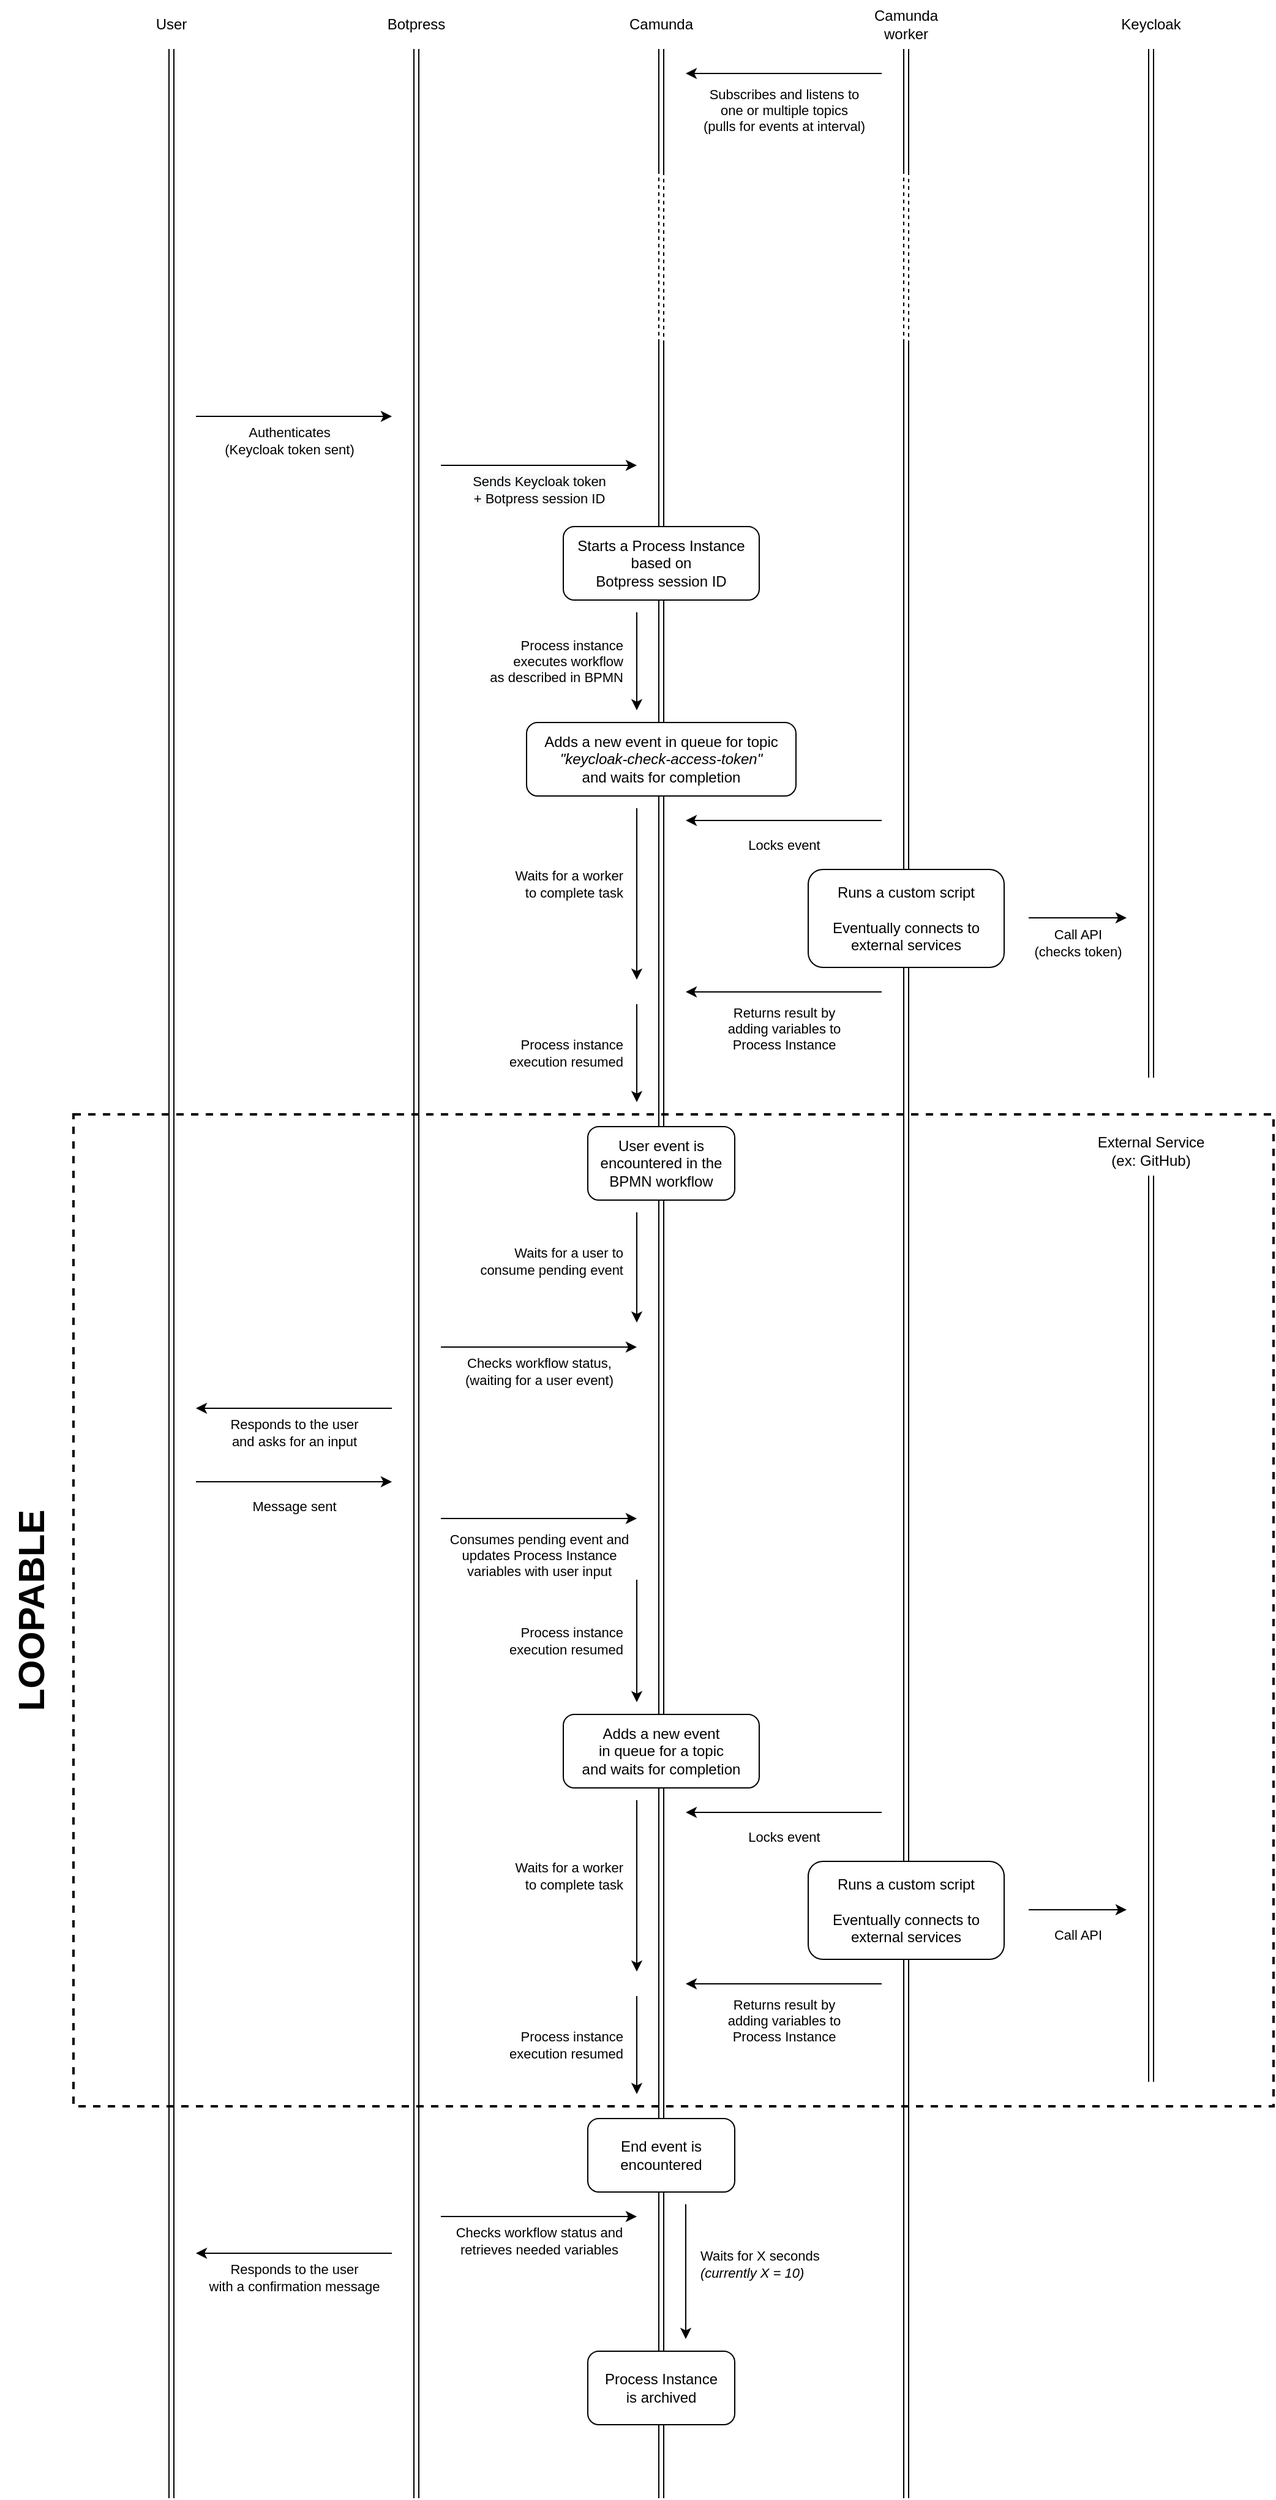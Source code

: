 <mxfile version="14.1.9" type="device"><diagram id="5a7Laqj2ROFHHXR5Dgo2" name="Page-1"><mxGraphModel dx="2858" dy="2258" grid="1" gridSize="10" guides="1" tooltips="1" connect="1" arrows="1" fold="1" page="1" pageScale="1" pageWidth="827" pageHeight="1169" math="0" shadow="0"><root><mxCell id="0"/><mxCell id="1" parent="0"/><mxCell id="Hip0FHSHikvpNuJvj3Iv-73" value="" style="rounded=0;whiteSpace=wrap;html=1;fillColor=none;dashed=1;strokeWidth=2;" vertex="1" parent="1"><mxGeometry x="-40" y="710" width="980" height="810" as="geometry"/></mxCell><mxCell id="Hip0FHSHikvpNuJvj3Iv-2" value="Botpress" style="text;html=1;strokeColor=none;fillColor=none;align=center;verticalAlign=middle;whiteSpace=wrap;rounded=0;" vertex="1" parent="1"><mxGeometry x="200" y="-200" width="80" height="40" as="geometry"/></mxCell><mxCell id="Hip0FHSHikvpNuJvj3Iv-4" value="Camunda" style="text;html=1;strokeColor=none;fillColor=none;align=center;verticalAlign=middle;whiteSpace=wrap;rounded=0;" vertex="1" parent="1"><mxGeometry x="400" y="-200" width="80" height="40" as="geometry"/></mxCell><mxCell id="Hip0FHSHikvpNuJvj3Iv-5" value="Camunda worker" style="text;html=1;strokeColor=none;fillColor=none;align=center;verticalAlign=middle;whiteSpace=wrap;rounded=0;" vertex="1" parent="1"><mxGeometry x="600" y="-200" width="80" height="40" as="geometry"/></mxCell><mxCell id="Hip0FHSHikvpNuJvj3Iv-8" value="Authenticates&lt;br&gt;(Keycloak token sent)" style="endArrow=classic;html=1;labelBackgroundColor=none;" edge="1" parent="1"><mxGeometry x="-0.059" y="-20" width="50" height="50" relative="1" as="geometry"><mxPoint x="60" y="140" as="sourcePoint"/><mxPoint x="220" y="140" as="targetPoint"/><mxPoint as="offset"/></mxGeometry></mxCell><mxCell id="Hip0FHSHikvpNuJvj3Iv-9" value="" style="endArrow=none;html=1;shape=link;entryX=0.5;entryY=1;entryDx=0;entryDy=0;" edge="1" parent="1" target="Hip0FHSHikvpNuJvj3Iv-2"><mxGeometry width="50" height="50" relative="1" as="geometry"><mxPoint x="240" y="1840" as="sourcePoint"/><mxPoint x="39.5" y="120" as="targetPoint"/></mxGeometry></mxCell><mxCell id="Hip0FHSHikvpNuJvj3Iv-10" value="Keycloak" style="text;html=1;strokeColor=none;fillColor=none;align=center;verticalAlign=middle;whiteSpace=wrap;rounded=0;" vertex="1" parent="1"><mxGeometry x="800" y="-200" width="80" height="40" as="geometry"/></mxCell><mxCell id="Hip0FHSHikvpNuJvj3Iv-13" value="" style="endArrow=none;html=1;shape=link;entryX=0.5;entryY=1;entryDx=0;entryDy=0;" edge="1" parent="1" target="Hip0FHSHikvpNuJvj3Iv-4"><mxGeometry width="50" height="50" relative="1" as="geometry"><mxPoint x="440" y="-60" as="sourcePoint"/><mxPoint x="439.5" y="120" as="targetPoint"/></mxGeometry></mxCell><mxCell id="Hip0FHSHikvpNuJvj3Iv-14" value="" style="endArrow=none;html=1;shape=link;entryX=0.5;entryY=1;entryDx=0;entryDy=0;" edge="1" parent="1" target="Hip0FHSHikvpNuJvj3Iv-5"><mxGeometry width="50" height="50" relative="1" as="geometry"><mxPoint x="640" y="-60" as="sourcePoint"/><mxPoint x="639.5" y="120" as="targetPoint"/></mxGeometry></mxCell><mxCell id="Hip0FHSHikvpNuJvj3Iv-15" value="" style="endArrow=none;html=1;shape=link;entryX=0.5;entryY=1;entryDx=0;entryDy=0;" edge="1" parent="1" target="Hip0FHSHikvpNuJvj3Iv-10"><mxGeometry width="50" height="50" relative="1" as="geometry"><mxPoint x="840" y="680" as="sourcePoint"/><mxPoint x="839.5" y="120" as="targetPoint"/></mxGeometry></mxCell><mxCell id="Hip0FHSHikvpNuJvj3Iv-16" value="External Service&lt;br&gt;(ex: GitHub)" style="text;html=1;strokeColor=none;fillColor=none;align=center;verticalAlign=middle;whiteSpace=wrap;rounded=0;" vertex="1" parent="1"><mxGeometry x="780" y="720" width="120" height="40" as="geometry"/></mxCell><mxCell id="Hip0FHSHikvpNuJvj3Iv-17" value="" style="endArrow=none;html=1;shape=link;entryX=0.5;entryY=1;entryDx=0;entryDy=0;" edge="1" parent="1" target="Hip0FHSHikvpNuJvj3Iv-16"><mxGeometry width="50" height="50" relative="1" as="geometry"><mxPoint x="840" y="1500" as="sourcePoint"/><mxPoint x="839.5" y="830" as="targetPoint"/></mxGeometry></mxCell><mxCell id="Hip0FHSHikvpNuJvj3Iv-18" value="" style="endArrow=none;html=1;shape=link;entryX=0.5;entryY=1;entryDx=0;entryDy=0;" edge="1" parent="1" target="Hip0FHSHikvpNuJvj3Iv-19"><mxGeometry width="50" height="50" relative="1" as="geometry"><mxPoint x="40" y="1840" as="sourcePoint"/><mxPoint x="-160" y="120" as="targetPoint"/></mxGeometry></mxCell><mxCell id="Hip0FHSHikvpNuJvj3Iv-19" value="User" style="text;html=1;strokeColor=none;fillColor=none;align=center;verticalAlign=middle;whiteSpace=wrap;rounded=0;" vertex="1" parent="1"><mxGeometry y="-200" width="80" height="40" as="geometry"/></mxCell><mxCell id="Hip0FHSHikvpNuJvj3Iv-20" value="&#10;&#10;&lt;span style=&quot;color: rgb(0, 0, 0); font-family: helvetica; font-size: 11px; font-style: normal; font-weight: 400; letter-spacing: normal; text-align: center; text-indent: 0px; text-transform: none; word-spacing: 0px; background-color: rgb(248, 249, 250); display: inline; float: none;&quot;&gt;Sends Keycloak token&lt;/span&gt;&lt;br style=&quot;color: rgb(0, 0, 0); font-family: helvetica; font-size: 11px; font-style: normal; font-weight: 400; letter-spacing: normal; text-align: center; text-indent: 0px; text-transform: none; word-spacing: 0px; background-color: rgb(248, 249, 250);&quot;&gt;&lt;span style=&quot;color: rgb(0, 0, 0); font-family: helvetica; font-size: 11px; font-style: normal; font-weight: 400; letter-spacing: normal; text-align: center; text-indent: 0px; text-transform: none; word-spacing: 0px; background-color: rgb(248, 249, 250); display: inline; float: none;&quot;&gt;+ Botpress session ID&lt;/span&gt;&#10;&#10;" style="endArrow=classic;html=1;labelBackgroundColor=none;" edge="1" parent="1"><mxGeometry y="-20" width="50" height="50" relative="1" as="geometry"><mxPoint x="260" y="180" as="sourcePoint"/><mxPoint x="420" y="180" as="targetPoint"/><mxPoint as="offset"/></mxGeometry></mxCell><mxCell id="Hip0FHSHikvpNuJvj3Iv-23" value="Starts a Process Instance based on&lt;br&gt;Botpress session ID" style="rounded=1;whiteSpace=wrap;html=1;" vertex="1" parent="1"><mxGeometry x="360" y="230" width="160" height="60" as="geometry"/></mxCell><mxCell id="Hip0FHSHikvpNuJvj3Iv-27" value="Subscribes and listens to&lt;br&gt;one or multiple topics&lt;br&gt;(pulls for events at interval)" style="endArrow=classic;html=1;labelBackgroundColor=none;" edge="1" parent="1"><mxGeometry y="30" width="50" height="50" relative="1" as="geometry"><mxPoint x="620" y="-140" as="sourcePoint"/><mxPoint x="460" y="-140" as="targetPoint"/><mxPoint as="offset"/></mxGeometry></mxCell><mxCell id="Hip0FHSHikvpNuJvj3Iv-28" value="Process instance&lt;br&gt;executes workflow&lt;br&gt;as described in BPMN" style="endArrow=classic;html=1;labelBackgroundColor=none;horizontal=1;align=right;" edge="1" parent="1"><mxGeometry y="-10" width="50" height="50" relative="1" as="geometry"><mxPoint x="420" y="300" as="sourcePoint"/><mxPoint x="420" y="380" as="targetPoint"/><mxPoint as="offset"/></mxGeometry></mxCell><mxCell id="Hip0FHSHikvpNuJvj3Iv-29" value="Adds a new event in queue for topic&lt;br&gt;&lt;i&gt;&quot;keycloak-check-access-token&quot;&lt;br&gt;&lt;/i&gt;and waits for completion" style="rounded=1;whiteSpace=wrap;html=1;" vertex="1" parent="1"><mxGeometry x="330" y="390" width="220" height="60" as="geometry"/></mxCell><mxCell id="Hip0FHSHikvpNuJvj3Iv-30" value="" style="endArrow=none;html=1;shape=link;exitX=0.5;exitY=0;exitDx=0;exitDy=0;entryX=0.5;entryY=1;entryDx=0;entryDy=0;" edge="1" parent="1" source="Hip0FHSHikvpNuJvj3Iv-38" target="Hip0FHSHikvpNuJvj3Iv-29"><mxGeometry width="50" height="50" relative="1" as="geometry"><mxPoint x="440" y="1040" as="sourcePoint"/><mxPoint x="460" y="500" as="targetPoint"/></mxGeometry></mxCell><mxCell id="Hip0FHSHikvpNuJvj3Iv-31" value="Locks event" style="endArrow=classic;html=1;labelBackgroundColor=none;" edge="1" parent="1"><mxGeometry y="20" width="50" height="50" relative="1" as="geometry"><mxPoint x="620" y="470" as="sourcePoint"/><mxPoint x="460" y="470" as="targetPoint"/><mxPoint as="offset"/></mxGeometry></mxCell><mxCell id="Hip0FHSHikvpNuJvj3Iv-33" value="Runs a custom script&lt;br&gt;&lt;br&gt;Eventually connects to external services" style="rounded=1;whiteSpace=wrap;html=1;" vertex="1" parent="1"><mxGeometry x="560" y="510" width="160" height="80" as="geometry"/></mxCell><mxCell id="Hip0FHSHikvpNuJvj3Iv-34" value="Call API&lt;br&gt;(checks token)" style="endArrow=classic;html=1;labelBackgroundColor=none;align=center;" edge="1" parent="1"><mxGeometry y="-20" width="50" height="50" relative="1" as="geometry"><mxPoint x="740" y="549.5" as="sourcePoint"/><mxPoint x="820" y="549.5" as="targetPoint"/><mxPoint as="offset"/></mxGeometry></mxCell><mxCell id="Hip0FHSHikvpNuJvj3Iv-35" value="Returns result by&lt;br&gt;adding variables to&lt;br&gt;Process Instance" style="endArrow=classic;html=1;labelBackgroundColor=none;align=center;" edge="1" parent="1"><mxGeometry y="30" width="50" height="50" relative="1" as="geometry"><mxPoint x="620" y="610" as="sourcePoint"/><mxPoint x="460" y="610" as="targetPoint"/><mxPoint as="offset"/></mxGeometry></mxCell><mxCell id="Hip0FHSHikvpNuJvj3Iv-36" value="Waits for a worker&lt;br&gt;to complete task" style="endArrow=classic;html=1;labelBackgroundColor=none;horizontal=1;align=right;" edge="1" parent="1"><mxGeometry x="-0.125" y="-10" width="50" height="50" relative="1" as="geometry"><mxPoint x="420" y="460" as="sourcePoint"/><mxPoint x="420" y="600" as="targetPoint"/><mxPoint as="offset"/></mxGeometry></mxCell><mxCell id="Hip0FHSHikvpNuJvj3Iv-37" value="Process instance&lt;br&gt;execution resumed" style="endArrow=classic;html=1;labelBackgroundColor=none;horizontal=1;align=right;" edge="1" parent="1"><mxGeometry y="-10" width="50" height="50" relative="1" as="geometry"><mxPoint x="420" y="620" as="sourcePoint"/><mxPoint x="420" y="700" as="targetPoint"/><mxPoint as="offset"/></mxGeometry></mxCell><mxCell id="Hip0FHSHikvpNuJvj3Iv-38" value="User event is encountered in the&lt;br&gt;BPMN workflow" style="rounded=1;whiteSpace=wrap;html=1;" vertex="1" parent="1"><mxGeometry x="380" y="720" width="120" height="60" as="geometry"/></mxCell><mxCell id="Hip0FHSHikvpNuJvj3Iv-39" value="" style="endArrow=none;dashed=1;html=1;strokeWidth=1;labelBackgroundColor=none;align=right;shape=link;" edge="1" parent="1"><mxGeometry width="50" height="50" relative="1" as="geometry"><mxPoint x="440" y="80" as="sourcePoint"/><mxPoint x="440" y="-60" as="targetPoint"/></mxGeometry></mxCell><mxCell id="Hip0FHSHikvpNuJvj3Iv-40" value="" style="endArrow=none;html=1;shape=link;exitX=0.5;exitY=0;exitDx=0;exitDy=0;" edge="1" parent="1" source="Hip0FHSHikvpNuJvj3Iv-23"><mxGeometry width="50" height="50" relative="1" as="geometry"><mxPoint x="439.5" y="140" as="sourcePoint"/><mxPoint x="440" y="80" as="targetPoint"/></mxGeometry></mxCell><mxCell id="Hip0FHSHikvpNuJvj3Iv-41" value="" style="endArrow=none;html=1;shape=link;entryX=0.5;entryY=1;entryDx=0;entryDy=0;exitX=0.5;exitY=0;exitDx=0;exitDy=0;" edge="1" parent="1" source="Hip0FHSHikvpNuJvj3Iv-56" target="Hip0FHSHikvpNuJvj3Iv-33"><mxGeometry width="50" height="50" relative="1" as="geometry"><mxPoint x="640" y="710" as="sourcePoint"/><mxPoint x="639.5" y="600" as="targetPoint"/></mxGeometry></mxCell><mxCell id="Hip0FHSHikvpNuJvj3Iv-42" value="" style="endArrow=none;dashed=1;html=1;strokeWidth=1;labelBackgroundColor=none;align=right;shape=link;" edge="1" parent="1"><mxGeometry width="50" height="50" relative="1" as="geometry"><mxPoint x="640" y="80" as="sourcePoint"/><mxPoint x="640" y="-60" as="targetPoint"/></mxGeometry></mxCell><mxCell id="Hip0FHSHikvpNuJvj3Iv-43" value="" style="endArrow=none;html=1;shape=link;exitX=0.5;exitY=0;exitDx=0;exitDy=0;" edge="1" parent="1" source="Hip0FHSHikvpNuJvj3Iv-33"><mxGeometry width="50" height="50" relative="1" as="geometry"><mxPoint x="450" y="240" as="sourcePoint"/><mxPoint x="640" y="80" as="targetPoint"/></mxGeometry></mxCell><mxCell id="Hip0FHSHikvpNuJvj3Iv-45" value="" style="endArrow=none;html=1;shape=link;exitX=0.5;exitY=0;exitDx=0;exitDy=0;entryX=0.5;entryY=1;entryDx=0;entryDy=0;" edge="1" parent="1" source="Hip0FHSHikvpNuJvj3Iv-29" target="Hip0FHSHikvpNuJvj3Iv-23"><mxGeometry width="50" height="50" relative="1" as="geometry"><mxPoint x="450" y="240" as="sourcePoint"/><mxPoint x="450" y="90" as="targetPoint"/></mxGeometry></mxCell><mxCell id="Hip0FHSHikvpNuJvj3Iv-46" value="" style="endArrow=none;html=1;shape=link;entryX=0.5;entryY=1;entryDx=0;entryDy=0;exitX=0.5;exitY=0;exitDx=0;exitDy=0;" edge="1" parent="1" source="Hip0FHSHikvpNuJvj3Iv-55" target="Hip0FHSHikvpNuJvj3Iv-38"><mxGeometry width="50" height="50" relative="1" as="geometry"><mxPoint x="440" y="1120" as="sourcePoint"/><mxPoint x="370" y="850" as="targetPoint"/></mxGeometry></mxCell><mxCell id="Hip0FHSHikvpNuJvj3Iv-47" value="Waits for a user to&lt;br&gt;consume pending event" style="endArrow=classic;html=1;labelBackgroundColor=none;horizontal=1;align=right;" edge="1" parent="1"><mxGeometry x="-0.125" y="-10" width="50" height="50" relative="1" as="geometry"><mxPoint x="420" y="790" as="sourcePoint"/><mxPoint x="420" y="880" as="targetPoint"/><mxPoint as="offset"/></mxGeometry></mxCell><mxCell id="Hip0FHSHikvpNuJvj3Iv-48" value="Checks workflow status,&lt;br&gt;(waiting for a user event)" style="endArrow=classic;html=1;labelBackgroundColor=none;" edge="1" parent="1"><mxGeometry y="-20" width="50" height="50" relative="1" as="geometry"><mxPoint x="260" y="900" as="sourcePoint"/><mxPoint x="420" y="900" as="targetPoint"/><mxPoint as="offset"/></mxGeometry></mxCell><mxCell id="Hip0FHSHikvpNuJvj3Iv-49" value="Responds to the user&lt;br&gt;and asks for an input" style="endArrow=classic;html=1;labelBackgroundColor=none;" edge="1" parent="1"><mxGeometry y="20" width="50" height="50" relative="1" as="geometry"><mxPoint x="220" y="950" as="sourcePoint"/><mxPoint x="60" y="950" as="targetPoint"/><mxPoint as="offset"/></mxGeometry></mxCell><mxCell id="Hip0FHSHikvpNuJvj3Iv-51" value="Message sent" style="endArrow=classic;html=1;labelBackgroundColor=none;" edge="1" parent="1"><mxGeometry y="-20" width="50" height="50" relative="1" as="geometry"><mxPoint x="60" y="1010" as="sourcePoint"/><mxPoint x="220" y="1010" as="targetPoint"/><mxPoint as="offset"/></mxGeometry></mxCell><mxCell id="Hip0FHSHikvpNuJvj3Iv-53" value="Consumes pending event and&lt;br&gt;updates Process Instance&lt;br&gt;variables with user input" style="endArrow=classic;html=1;labelBackgroundColor=none;" edge="1" parent="1"><mxGeometry y="-30" width="50" height="50" relative="1" as="geometry"><mxPoint x="260" y="1040" as="sourcePoint"/><mxPoint x="420" y="1040" as="targetPoint"/><mxPoint as="offset"/></mxGeometry></mxCell><mxCell id="Hip0FHSHikvpNuJvj3Iv-54" value="Process instance&lt;br&gt;execution resumed" style="endArrow=classic;html=1;labelBackgroundColor=none;horizontal=1;align=right;" edge="1" parent="1"><mxGeometry y="-10" width="50" height="50" relative="1" as="geometry"><mxPoint x="420" y="1090" as="sourcePoint"/><mxPoint x="420" y="1190" as="targetPoint"/><mxPoint as="offset"/></mxGeometry></mxCell><mxCell id="Hip0FHSHikvpNuJvj3Iv-55" value="Adds a new event&lt;br&gt;in queue for a topic&lt;br&gt;and waits for completion" style="rounded=1;whiteSpace=wrap;html=1;" vertex="1" parent="1"><mxGeometry x="360" y="1200" width="160" height="60" as="geometry"/></mxCell><mxCell id="Hip0FHSHikvpNuJvj3Iv-56" value="Runs a custom script&lt;br&gt;&lt;br&gt;Eventually connects to external services" style="rounded=1;whiteSpace=wrap;html=1;" vertex="1" parent="1"><mxGeometry x="560" y="1320" width="160" height="80" as="geometry"/></mxCell><mxCell id="Hip0FHSHikvpNuJvj3Iv-57" value="Locks event" style="endArrow=classic;html=1;labelBackgroundColor=none;" edge="1" parent="1"><mxGeometry y="20" width="50" height="50" relative="1" as="geometry"><mxPoint x="620" y="1280" as="sourcePoint"/><mxPoint x="460" y="1280" as="targetPoint"/><mxPoint as="offset"/></mxGeometry></mxCell><mxCell id="Hip0FHSHikvpNuJvj3Iv-58" value="Call API" style="endArrow=classic;html=1;labelBackgroundColor=none;align=center;" edge="1" parent="1"><mxGeometry y="-20" width="50" height="50" relative="1" as="geometry"><mxPoint x="740" y="1359.5" as="sourcePoint"/><mxPoint x="820" y="1359.5" as="targetPoint"/><mxPoint as="offset"/></mxGeometry></mxCell><mxCell id="Hip0FHSHikvpNuJvj3Iv-59" value="Returns result by&lt;br&gt;adding variables to&lt;br&gt;Process Instance" style="endArrow=classic;html=1;labelBackgroundColor=none;align=center;" edge="1" parent="1"><mxGeometry y="30" width="50" height="50" relative="1" as="geometry"><mxPoint x="620" y="1420" as="sourcePoint"/><mxPoint x="460" y="1420" as="targetPoint"/><mxPoint as="offset"/></mxGeometry></mxCell><mxCell id="Hip0FHSHikvpNuJvj3Iv-60" value="" style="endArrow=none;html=1;shape=link;entryX=0.5;entryY=1;entryDx=0;entryDy=0;" edge="1" parent="1" target="Hip0FHSHikvpNuJvj3Iv-56"><mxGeometry width="50" height="50" relative="1" as="geometry"><mxPoint x="640" y="1840" as="sourcePoint"/><mxPoint x="639.5" y="1430" as="targetPoint"/></mxGeometry></mxCell><mxCell id="Hip0FHSHikvpNuJvj3Iv-61" value="" style="endArrow=none;html=1;shape=link;entryX=0.5;entryY=1;entryDx=0;entryDy=0;" edge="1" parent="1" source="Hip0FHSHikvpNuJvj3Iv-65" target="Hip0FHSHikvpNuJvj3Iv-55"><mxGeometry width="50" height="50" relative="1" as="geometry"><mxPoint x="440" y="1640" as="sourcePoint"/><mxPoint x="414" y="1350" as="targetPoint"/></mxGeometry></mxCell><mxCell id="Hip0FHSHikvpNuJvj3Iv-63" value="Waits for a worker&lt;br&gt;to complete task" style="endArrow=classic;html=1;labelBackgroundColor=none;horizontal=1;align=right;" edge="1" parent="1"><mxGeometry x="-0.125" y="-10" width="50" height="50" relative="1" as="geometry"><mxPoint x="420" y="1270" as="sourcePoint"/><mxPoint x="420" y="1410" as="targetPoint"/><mxPoint as="offset"/></mxGeometry></mxCell><mxCell id="Hip0FHSHikvpNuJvj3Iv-64" value="Process instance&lt;br&gt;execution resumed" style="endArrow=classic;html=1;labelBackgroundColor=none;horizontal=1;align=right;" edge="1" parent="1"><mxGeometry y="-10" width="50" height="50" relative="1" as="geometry"><mxPoint x="420" y="1430" as="sourcePoint"/><mxPoint x="420" y="1510" as="targetPoint"/><mxPoint as="offset"/></mxGeometry></mxCell><mxCell id="Hip0FHSHikvpNuJvj3Iv-65" value="End event is&lt;br&gt;encountered" style="rounded=1;whiteSpace=wrap;html=1;" vertex="1" parent="1"><mxGeometry x="380" y="1530" width="120" height="60" as="geometry"/></mxCell><mxCell id="Hip0FHSHikvpNuJvj3Iv-66" value="" style="endArrow=none;html=1;shape=link;entryX=0.5;entryY=1;entryDx=0;entryDy=0;exitX=0.5;exitY=0;exitDx=0;exitDy=0;" edge="1" parent="1" source="Hip0FHSHikvpNuJvj3Iv-70" target="Hip0FHSHikvpNuJvj3Iv-65"><mxGeometry width="50" height="50" relative="1" as="geometry"><mxPoint x="440" y="1760" as="sourcePoint"/><mxPoint x="440" y="1260" as="targetPoint"/></mxGeometry></mxCell><mxCell id="Hip0FHSHikvpNuJvj3Iv-67" value="Waits for X seconds&lt;br&gt;&lt;i&gt;(currently X = 10)&lt;/i&gt;" style="endArrow=classic;html=1;labelBackgroundColor=none;horizontal=1;align=left;" edge="1" parent="1"><mxGeometry x="-0.111" y="10" width="50" height="50" relative="1" as="geometry"><mxPoint x="460" y="1600" as="sourcePoint"/><mxPoint x="460" y="1710" as="targetPoint"/><mxPoint as="offset"/></mxGeometry></mxCell><mxCell id="Hip0FHSHikvpNuJvj3Iv-68" value="Checks workflow status and&lt;br&gt;retrieves needed variables" style="endArrow=classic;html=1;labelBackgroundColor=none;" edge="1" parent="1"><mxGeometry y="-20" width="50" height="50" relative="1" as="geometry"><mxPoint x="260" y="1610" as="sourcePoint"/><mxPoint x="420" y="1610" as="targetPoint"/><mxPoint as="offset"/></mxGeometry></mxCell><mxCell id="Hip0FHSHikvpNuJvj3Iv-69" value="Responds to the user&lt;br&gt;with a confirmation message" style="endArrow=classic;html=1;labelBackgroundColor=none;" edge="1" parent="1"><mxGeometry y="20" width="50" height="50" relative="1" as="geometry"><mxPoint x="220" y="1640" as="sourcePoint"/><mxPoint x="60" y="1640" as="targetPoint"/><mxPoint as="offset"/></mxGeometry></mxCell><mxCell id="Hip0FHSHikvpNuJvj3Iv-70" value="Process Instance&lt;br&gt;is archived" style="rounded=1;whiteSpace=wrap;html=1;" vertex="1" parent="1"><mxGeometry x="380" y="1720" width="120" height="60" as="geometry"/></mxCell><mxCell id="Hip0FHSHikvpNuJvj3Iv-71" value="" style="endArrow=none;html=1;shape=link;entryX=0.5;entryY=1;entryDx=0;entryDy=0;" edge="1" parent="1" target="Hip0FHSHikvpNuJvj3Iv-70"><mxGeometry width="50" height="50" relative="1" as="geometry"><mxPoint x="440" y="1840" as="sourcePoint"/><mxPoint x="450" y="1600" as="targetPoint"/></mxGeometry></mxCell><mxCell id="Hip0FHSHikvpNuJvj3Iv-74" value="LOOPABLE" style="text;html=1;strokeColor=none;fillColor=none;align=center;verticalAlign=middle;whiteSpace=wrap;rounded=0;dashed=1;horizontal=0;fontStyle=1;fontSize=30;" vertex="1" parent="1"><mxGeometry x="-100" y="1020" width="50" height="190" as="geometry"/></mxCell></root></mxGraphModel></diagram></mxfile>